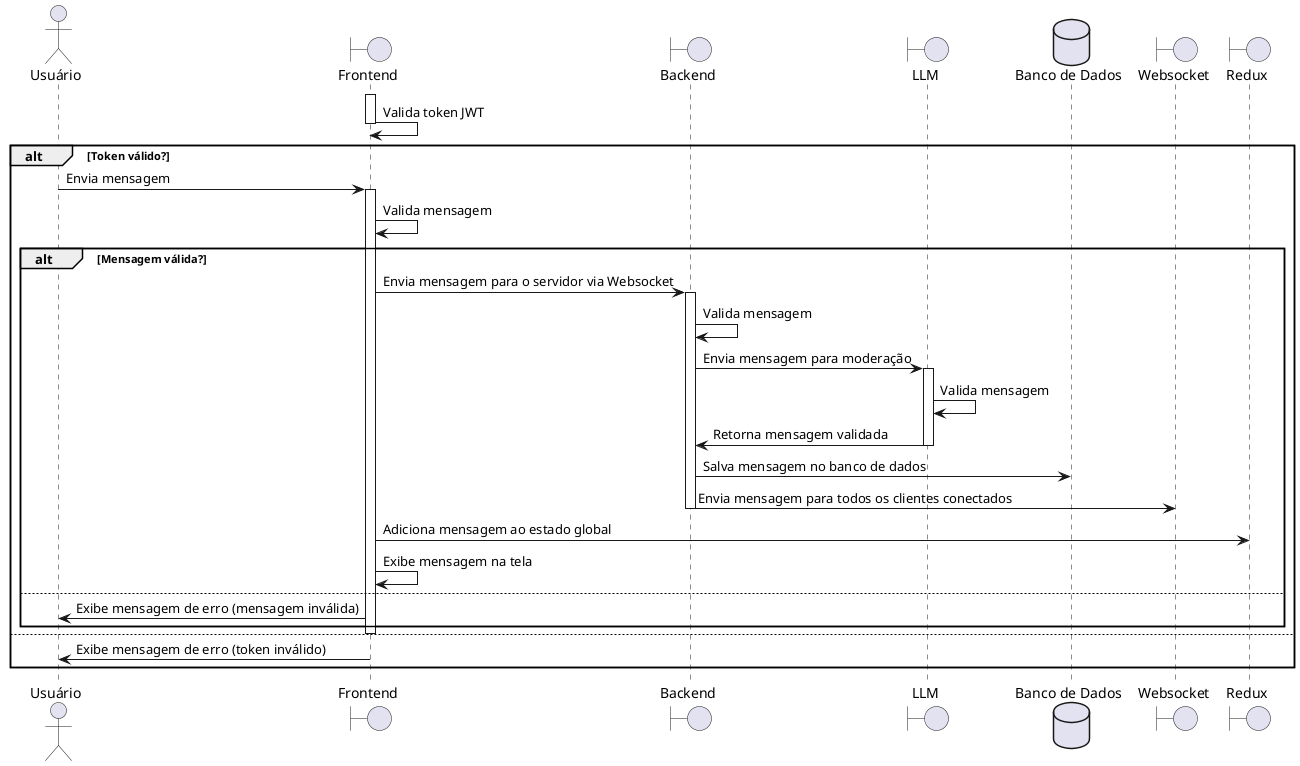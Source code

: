 @startuml

actor Usuário
Boundary Frontend
Boundary Backend
Boundary LLM
Database "Banco de Dados" as DB
Boundary Websocket
Boundary Redux

activate Frontend
Frontend -> Frontend : Valida token JWT
deactivate Frontend
alt Token válido?
    Usuário -> Frontend : Envia mensagem
    activate Frontend
    Frontend -> Frontend : Valida mensagem
    alt Mensagem válida?
        Frontend -> Backend : Envia mensagem para o servidor via Websocket
        activate Backend
        Backend -> Backend : Valida mensagem
        Backend -> LLM : Envia mensagem para moderação
        activate LLM
        LLM -> LLM : Valida mensagem
        LLM -> Backend : Retorna mensagem validada
        deactivate LLM
        Backend -> DB : Salva mensagem no banco de dados
        Backend -> Websocket : Envia mensagem para todos os clientes conectados
        deactivate Backend
        Frontend -> Redux : Adiciona mensagem ao estado global
        Frontend -> Frontend : Exibe mensagem na tela
    else
        Frontend -> Usuário : Exibe mensagem de erro (mensagem inválida)
    end
    deactivate Frontend
else
    Frontend -> Usuário : Exibe mensagem de erro (token inválido)
end
@enduml